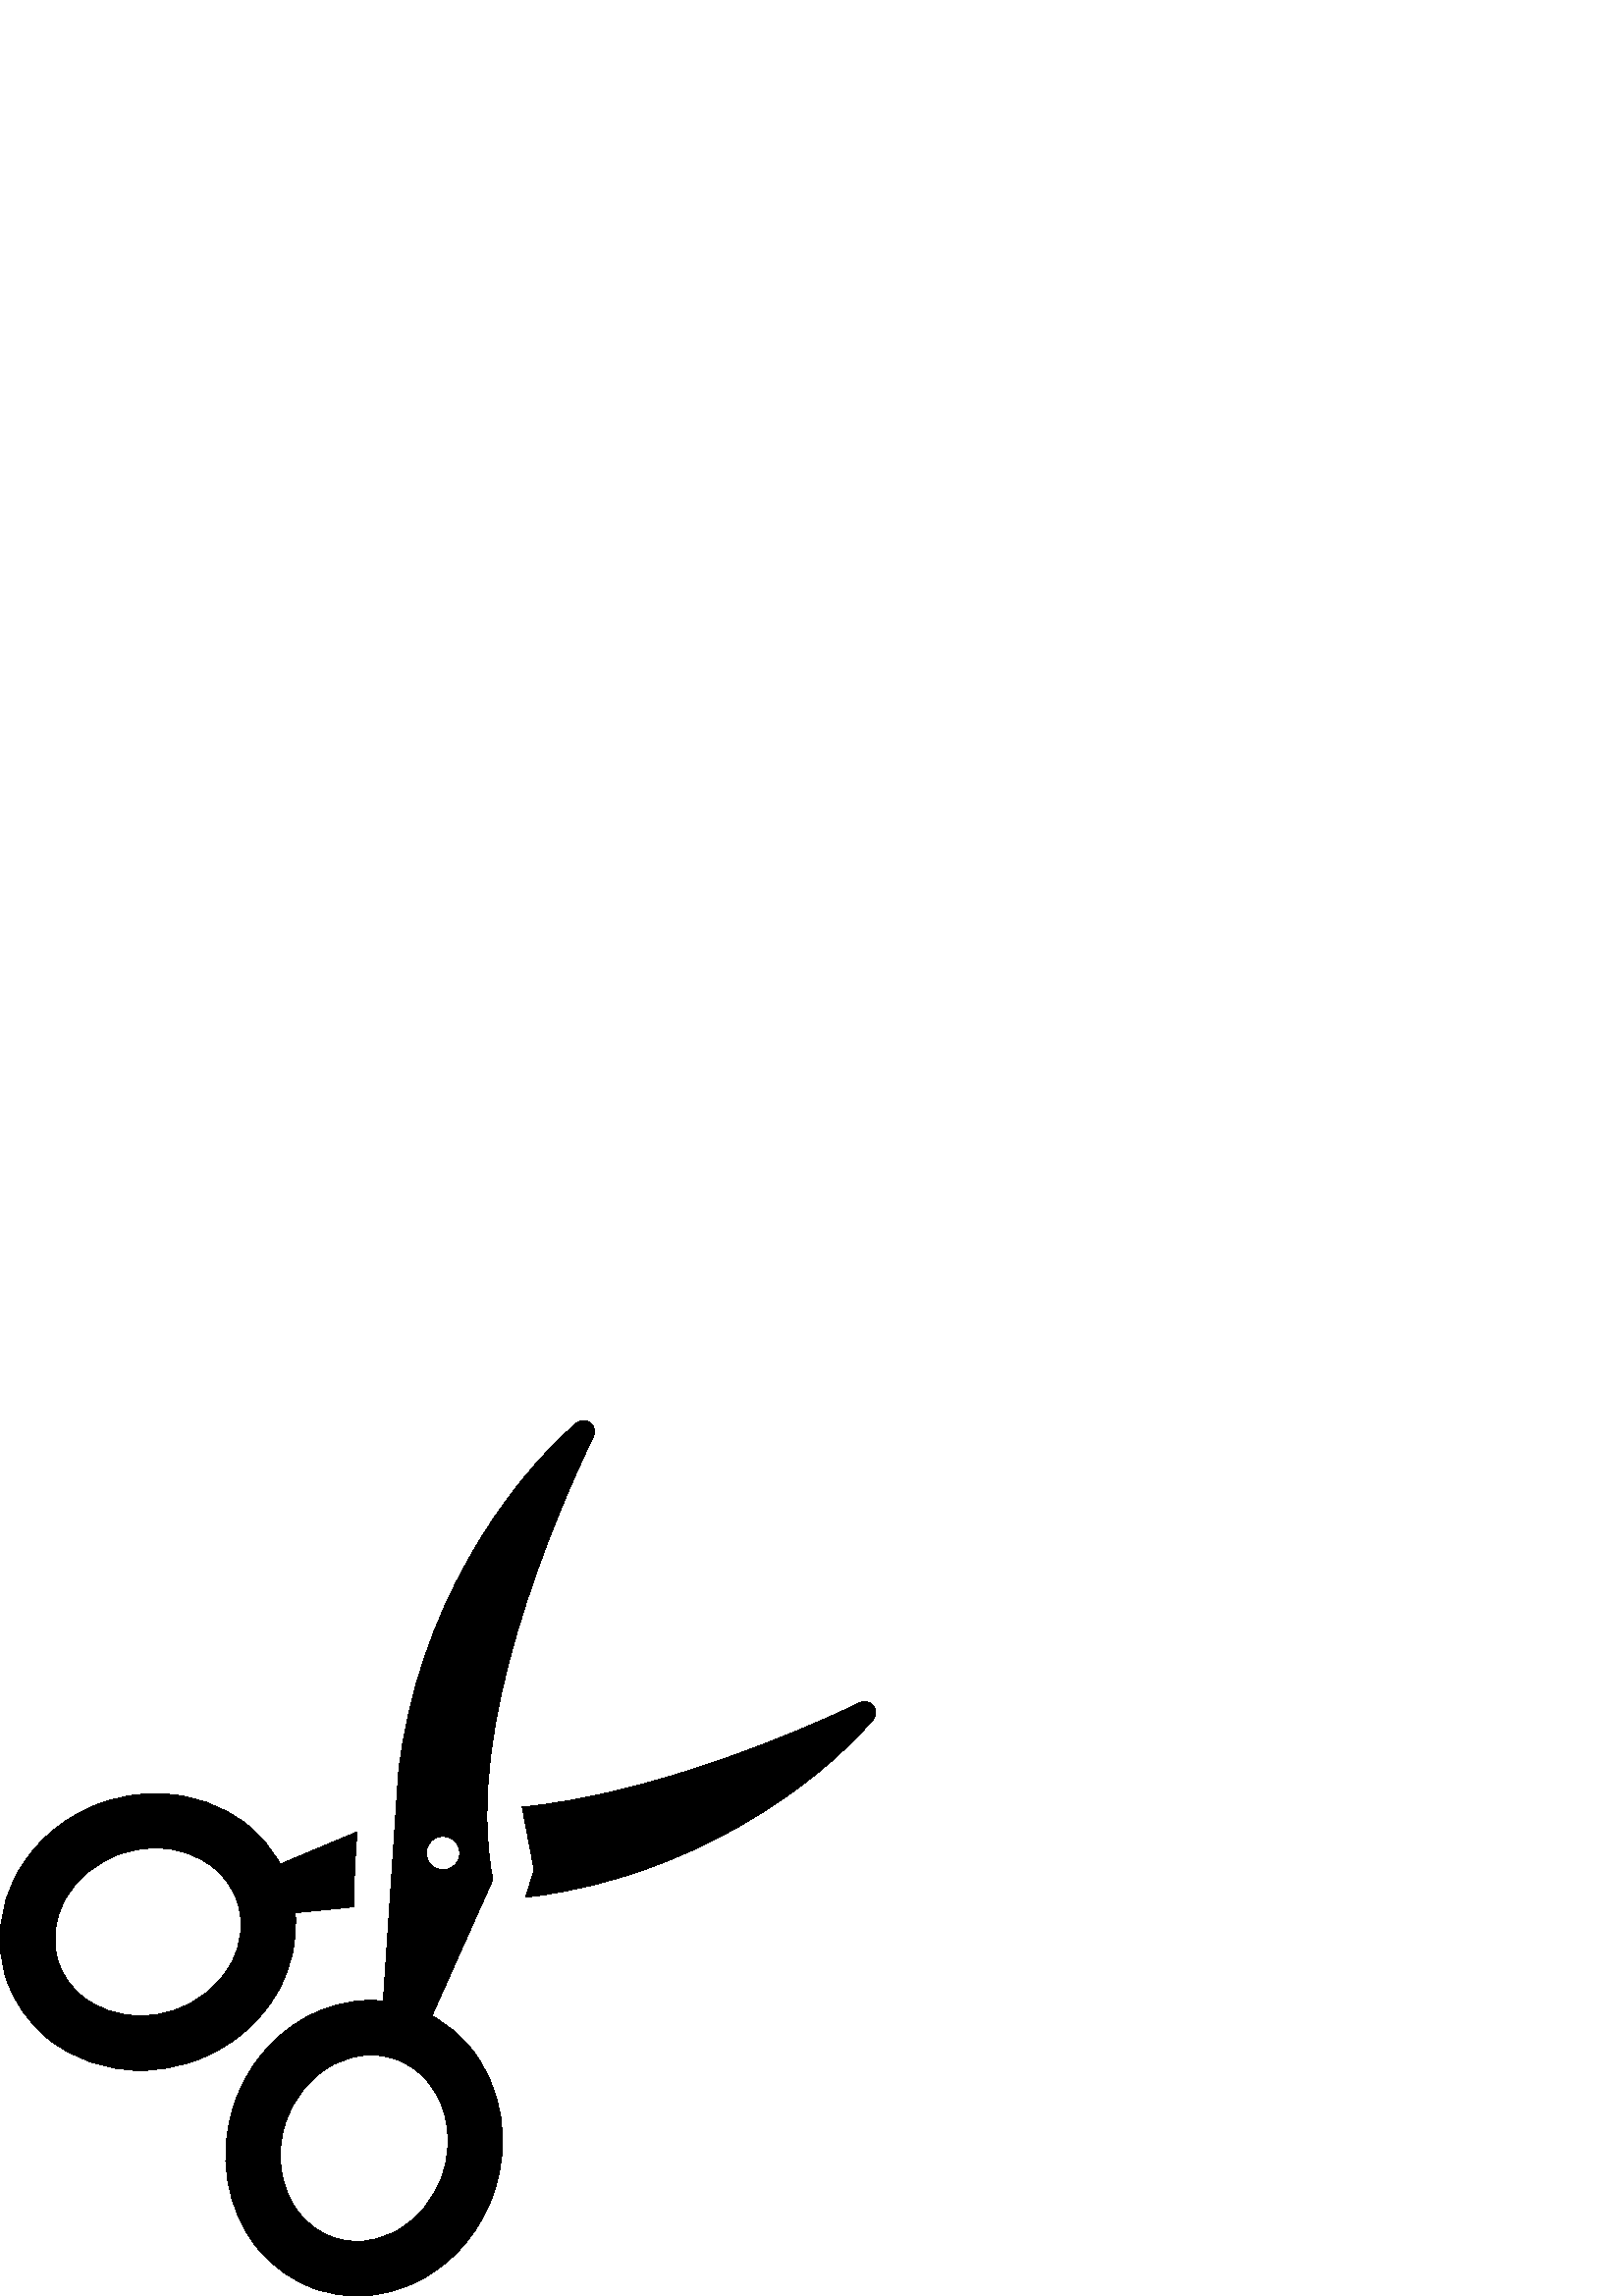 %!PS-Adobe-3.0 EPSF-3.0
%%Pages: 1
%%BoundingBox: 0 -1 322 322
%%DocumentData: Clean7Bit
%%LanguageLevel: 2
%%EndComments
%%BeginProlog
/cairo_eps_state save def
/dict_count countdictstack def
/op_count count 1 sub def
userdict begin
/q { gsave } bind def
/Q { grestore } bind def
/cm { 6 array astore concat } bind def
/w { setlinewidth } bind def
/J { setlinecap } bind def
/j { setlinejoin } bind def
/M { setmiterlimit } bind def
/d { setdash } bind def
/m { moveto } bind def
/l { lineto } bind def
/c { curveto } bind def
/h { closepath } bind def
/re { exch dup neg 3 1 roll 5 3 roll moveto 0 rlineto
      0 exch rlineto 0 rlineto closepath } bind def
/S { stroke } bind def
/f { fill } bind def
/f* { eofill } bind def
/n { newpath } bind def
/W { clip } bind def
/W* { eoclip } bind def
/BT { } bind def
/ET { } bind def
/pdfmark where { pop globaldict /?pdfmark /exec load put }
    { globaldict begin /?pdfmark /pop load def /pdfmark
    /cleartomark load def end } ifelse
/BDC { mark 3 1 roll /BDC pdfmark } bind def
/EMC { mark /EMC pdfmark } bind def
/cairo_store_point { /cairo_point_y exch def /cairo_point_x exch def } def
/Tj { show currentpoint cairo_store_point } bind def
/TJ {
  {
    dup
    type /stringtype eq
    { show } { -0.001 mul 0 cairo_font_matrix dtransform rmoveto } ifelse
  } forall
  currentpoint cairo_store_point
} bind def
/cairo_selectfont { cairo_font_matrix aload pop pop pop 0 0 6 array astore
    cairo_font exch selectfont cairo_point_x cairo_point_y moveto } bind def
/Tf { pop /cairo_font exch def /cairo_font_matrix where
      { pop cairo_selectfont } if } bind def
/Td { matrix translate cairo_font_matrix matrix concatmatrix dup
      /cairo_font_matrix exch def dup 4 get exch 5 get cairo_store_point
      /cairo_font where { pop cairo_selectfont } if } bind def
/Tm { 2 copy 8 2 roll 6 array astore /cairo_font_matrix exch def
      cairo_store_point /cairo_font where { pop cairo_selectfont } if } bind def
/g { setgray } bind def
/rg { setrgbcolor } bind def
/d1 { setcachedevice } bind def
%%EndProlog
%%Page: 1 1
%%BeginPageSetup
%%PageBoundingBox: 0 -1 322 322
%%EndPageSetup
q 0 -1 322 323 rectclip q
0 321.076 322 -322 re W n
0 g
102.086 112.025 m 107.027 120.978 109.145 130.834 108.199 140.533 c 
129.641 142.716 l 129.785 157.021 130.941 170.216 130.941 170.216 c 
102.754 158.365 l 99.773 163.849 95.785 168.642 90.895 172.615 c 81.625 
180.138 69.562 184.283 56.934 184.283 c 50.438 184.283 44.012 183.205 
37.832 181.076 c 24.219 176.384 13.035 167.13 6.348 155.017 c -0.527 
142.568 -1.867 128.615 2.57 115.728 c 5.434 107.423 10.609 100.06 
17.539 94.431 c 26.809 86.904 38.867 82.763 51.5 82.763 c 57.996 82.763 
64.422 83.841 70.598 85.97 c 84.215 90.658 95.395 99.912 102.086 
112.025 c h
84.578 121.693 m 80.285 113.923 73.008 107.955 64.086 104.877 c 59.969 
103.462 55.715 102.744 51.434 102.744 c 43.438 102.744 35.875 105.306 
30.145 109.959 c 26.059 113.275 23.145 117.408 21.48 122.244 c 18.906 
129.709 19.75 137.916 23.855 145.349 c 28.145 153.119 35.426 159.091 
44.348 162.166 c 48.465 163.584 52.719 164.302 56.996 164.302 c 64.996 
164.302 72.555 161.74 78.289 157.087 c 82.371 153.771 85.285 149.638 
86.953 144.798 c 89.523 137.334 88.684 129.127 84.578 121.693 c h
84.578 121.693 m f
320.254 216.443 m 319.102 217.943 317.055 218.431 315.352 217.615 c 
289.543 205.248 237.73 183.83 191.461 179.322 c 195.855 156.263 l 
192.723 146.236 l 192.723 146.236 196.156 146.65 196.332 146.673 c 
253.312 154.318 298.625 186.322 320.117 211.404 c 321.348 212.841 
321.406 214.943 320.254 216.443 c h
320.254 216.443 m f
158.363 102.752 m 180.215 151.642 l 180.551 152.392 180.645 153.224 
180.488 154.033 c 170.055 208.068 202.973 284.845 217.609 315.345 c 
218.43 317.052 217.941 319.095 216.441 320.248 c 214.941 321.4 212.836 
321.345 211.398 320.115 c 185.41 297.841 152.727 250.935 146.145 
192.033 c 146.137 191.974 146.133 191.916 146.129 191.853 c 140.535 
108.201 l 139.031 108.345 137.504 108.419 135.992 108.419 c 127.699 
108.419 119.637 106.291 112.023 102.087 c 99.914 95.4 90.656 84.216 
85.969 70.599 c 79.605 52.134 82.852 31.802 94.43 17.541 c 100.055 
10.607 107.422 5.431 115.727 2.572 c 120.68 0.865 125.828 0.002 131.027 
0.002 c 139.316 0.002 147.391 2.134 155.016 6.349 c 167.129 13.037 
176.383 24.22 181.074 37.834 c 187.434 56.302 184.191 76.634 172.613 
90.896 c 168.641 95.787 163.848 99.775 158.363 102.752 c h
158.09 166.763 m 159.246 167.923 160.789 168.56 162.426 168.56 c 
164.066 168.56 165.605 167.923 166.762 166.763 c 167.918 165.607 
168.555 164.068 168.555 162.427 c 168.555 160.787 167.918 159.244 
166.762 158.087 c 165.605 156.931 164.066 156.291 162.426 156.291 c 
160.789 156.291 159.246 156.931 158.09 158.087 c 156.934 159.244 
156.297 160.783 156.297 162.423 c 156.297 164.068 156.934 165.607 
158.09 166.763 c h
162.164 44.349 m 159.09 35.423 153.117 28.146 145.348 23.857 c 140.805 
21.345 135.84 20.017 130.988 20.017 c 128 20.017 125.059 20.509 122.246 
21.478 c 117.406 23.146 113.273 26.06 109.957 30.146 c 102.695 39.091 
100.746 52.095 104.879 64.084 c 107.953 73.009 113.926 80.287 121.695 
84.576 c 126.242 87.087 131.203 88.412 136.055 88.412 c 139.043 88.412 
141.984 87.923 144.801 86.951 c 149.637 85.287 153.773 82.369 157.086 
78.287 c 164.348 69.341 166.297 56.337 162.164 44.349 c h
162.164 44.349 m f
Q Q
showpage
%%Trailer
count op_count sub {pop} repeat
countdictstack dict_count sub {end} repeat
cairo_eps_state restore
%%EOF
